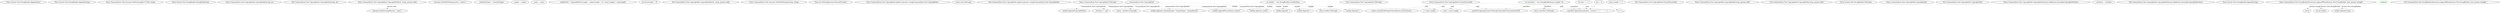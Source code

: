 digraph  {
m2_35 [cluster="System.Text.StringBuilder.Append(char)", file="OptionSpecification.cs", label="Entry System.Text.StringBuilder.Append(char)", span="0-0"];
m2_34 [cluster="System.Text.StringBuilder.Append(string)", file="OptionSpecification.cs", label="Entry System.Text.StringBuilder.Append(string)", span="0-0"];
m2_19 [cluster="CommandLine.Utils.Assumes.NotZeroLength<T>(T[], string)", file="OptionSpecification.cs", label="Entry CommandLine.Utils.Assumes.NotZeroLength<T>(T[], string)", span="70-70"];
m2_33 [cluster="System.Text.StringBuilder.StringBuilder(int)", file="OptionSpecification.cs", label="Entry System.Text.StringBuilder.StringBuilder(int)", span="0-0"];
m2_5 [cluster="CommandLine.Text.CopyrightInfo.CopyrightInfo(string, int)", file="OptionSpecification.cs", label="Entry CommandLine.Text.CopyrightInfo.CopyrightInfo(string, int)", span="70-70"];
m2_6 [cluster="CommandLine.Text.CopyrightInfo.CopyrightInfo(string, int)", file="OptionSpecification.cs", label="Exit CommandLine.Text.CopyrightInfo.CopyrightInfo(string, int)", span="70-70"];
m2_9 [cluster="CommandLine.Text.CopyrightInfo.CopyrightInfo(bool, string, params int[])", file="OptionSpecification.cs", label="Entry CommandLine.Text.CopyrightInfo.CopyrightInfo(bool, string, params int[])", span="97-97"];
m2_10 [cluster="CommandLine.Text.CopyrightInfo.CopyrightInfo(bool, string, params int[])", file="OptionSpecification.cs", label="Assumes.NotNullOrEmpty(author, ''author'')", span="99-99"];
m2_11 [cluster="CommandLine.Text.CopyrightInfo.CopyrightInfo(bool, string, params int[])", file="OptionSpecification.cs", label="Assumes.NotZeroLength(years, ''years'')", span="100-100"];
m2_13 [cluster="CommandLine.Text.CopyrightInfo.CopyrightInfo(bool, string, params int[])", file="OptionSpecification.cs", label="_isSymbolUpper = isSymbolUpper", span="103-103"];
m2_14 [cluster="CommandLine.Text.CopyrightInfo.CopyrightInfo(bool, string, params int[])", file="OptionSpecification.cs", label="_author = author", span="104-104"];
m2_15 [cluster="CommandLine.Text.CopyrightInfo.CopyrightInfo(bool, string, params int[])", file="OptionSpecification.cs", label="_years = years", span="105-105"];
m2_16 [cluster="CommandLine.Text.CopyrightInfo.CopyrightInfo(bool, string, params int[])", file="OptionSpecification.cs", label="_builderSize = CopyrightWord.Length + author.Length + (4 * years.Length) + extraLength", span="106-106"];
m2_12 [cluster="CommandLine.Text.CopyrightInfo.CopyrightInfo(bool, string, params int[])", file="OptionSpecification.cs", label="int extraLength = 10", span="102-102"];
m2_17 [cluster="CommandLine.Text.CopyrightInfo.CopyrightInfo(bool, string, params int[])", file="OptionSpecification.cs", label="Exit CommandLine.Text.CopyrightInfo.CopyrightInfo(bool, string, params int[])", span="97-97"];
m2_18 [cluster="CommandLine.Utils.Assumes.NotNullOrEmpty(string, string)", file="OptionSpecification.cs", label="Entry CommandLine.Utils.Assumes.NotNullOrEmpty(string, string)", span="54-54"];
m2_53 [cluster="int.ToString(System.IFormatProvider)", file="OptionSpecification.cs", label="Entry int.ToString(System.IFormatProvider)", span="0-0"];
m2_38 [cluster="CommandLine.Text.CopyrightInfo.implicit operator string(CommandLine.Text.CopyrightInfo)", file="OptionSpecification.cs", label="Entry CommandLine.Text.CopyrightInfo.implicit operator string(CommandLine.Text.CopyrightInfo)", span="136-136"];
m2_39 [cluster="CommandLine.Text.CopyrightInfo.implicit operator string(CommandLine.Text.CopyrightInfo)", file="OptionSpecification.cs", label="return info.ToString();", span="138-138"];
m2_40 [cluster="CommandLine.Text.CopyrightInfo.implicit operator string(CommandLine.Text.CopyrightInfo)", file="OptionSpecification.cs", label="Exit CommandLine.Text.CopyrightInfo.implicit operator string(CommandLine.Text.CopyrightInfo)", span="136-136"];
m2_20 [cluster="CommandLine.Text.CopyrightInfo.ToString()", file="OptionSpecification.cs", label="Entry CommandLine.Text.CopyrightInfo.ToString()", span="113-113"];
m2_21 [cluster="CommandLine.Text.CopyrightInfo.ToString()", file="OptionSpecification.cs", label="_attribute != null", span="115-115"];
m2_22 [cluster="CommandLine.Text.CopyrightInfo.ToString()", file="OptionSpecification.cs", label="return _attribute.Copyright;", span="117-117"];
m2_23 [cluster="CommandLine.Text.CopyrightInfo.ToString()", file="OptionSpecification.cs", label="var builder = new StringBuilder(_builderSize)", span="120-120"];
m2_24 [cluster="CommandLine.Text.CopyrightInfo.ToString()", file="OptionSpecification.cs", label="builder.Append(CopyrightWord)", span="121-121"];
m2_25 [cluster="CommandLine.Text.CopyrightInfo.ToString()", file="OptionSpecification.cs", label="builder.Append(' ')", span="122-122"];
m2_26 [cluster="CommandLine.Text.CopyrightInfo.ToString()", file="OptionSpecification.cs", label="builder.Append(_isSymbolUpper ? SymbolUpper : SymbolLower)", span="123-123"];
m2_27 [cluster="CommandLine.Text.CopyrightInfo.ToString()", file="OptionSpecification.cs", label="builder.Append(' ')", span="124-124"];
m2_28 [cluster="CommandLine.Text.CopyrightInfo.ToString()", file="OptionSpecification.cs", label="builder.Append(FormatYears(_years))", span="125-125"];
m2_29 [cluster="CommandLine.Text.CopyrightInfo.ToString()", file="OptionSpecification.cs", label="builder.Append(' ')", span="126-126"];
m2_30 [cluster="CommandLine.Text.CopyrightInfo.ToString()", file="OptionSpecification.cs", label="builder.Append(_author)", span="127-127"];
m2_31 [cluster="CommandLine.Text.CopyrightInfo.ToString()", file="OptionSpecification.cs", label="return builder.ToString();", span="128-128"];
m2_32 [cluster="CommandLine.Text.CopyrightInfo.ToString()", file="OptionSpecification.cs", label="Exit CommandLine.Text.CopyrightInfo.ToString()", span="113-113"];
m2_36 [cluster="CommandLine.Text.CopyrightInfo.FormatYears(int[])", file="OptionSpecification.cs", label="Entry CommandLine.Text.CopyrightInfo.FormatYears(int[])", span="155-155"];
m2_41 [cluster="CommandLine.Text.CopyrightInfo.FormatYears(int[])", file="OptionSpecification.cs", label="years.Length == 1", span="157-157"];
m2_42 [cluster="CommandLine.Text.CopyrightInfo.FormatYears(int[])", file="OptionSpecification.cs", label="return years[0].ToString(CultureInfo.InvariantCulture);", span="159-159"];
m2_43 [cluster="CommandLine.Text.CopyrightInfo.FormatYears(int[])", file="OptionSpecification.cs", label="var yearsPart = new StringBuilder(years.Length * 6)", span="161-161"];
m2_45 [cluster="CommandLine.Text.CopyrightInfo.FormatYears(int[])", file="OptionSpecification.cs", label="i < years.Length", span="162-162"];
m2_46 [cluster="CommandLine.Text.CopyrightInfo.FormatYears(int[])", file="OptionSpecification.cs", label="yearsPart.Append(years[i].ToString(CultureInfo.InvariantCulture))", span="164-164"];
m2_48 [cluster="CommandLine.Text.CopyrightInfo.FormatYears(int[])", file="OptionSpecification.cs", label="next < years.Length", span="166-166"];
m2_49 [cluster="CommandLine.Text.CopyrightInfo.FormatYears(int[])", file="OptionSpecification.cs", label="yearsPart.Append(years[next] - years[i] > 1 ? '' - '' : '', '')", span="168-168"];
m2_44 [cluster="CommandLine.Text.CopyrightInfo.FormatYears(int[])", file="OptionSpecification.cs", label="int i = 0", span="162-162"];
m2_51 [cluster="CommandLine.Text.CopyrightInfo.FormatYears(int[])", file="OptionSpecification.cs", label="return yearsPart.ToString();", span="171-171"];
m2_47 [cluster="CommandLine.Text.CopyrightInfo.FormatYears(int[])", file="OptionSpecification.cs", label="int next = i + 1", span="165-165"];
m2_50 [cluster="CommandLine.Text.CopyrightInfo.FormatYears(int[])", file="OptionSpecification.cs", label="i++", span="162-162"];
m2_52 [cluster="CommandLine.Text.CopyrightInfo.FormatYears(int[])", file="OptionSpecification.cs", label="Exit CommandLine.Text.CopyrightInfo.FormatYears(int[])", span="155-155"];
m2_7 [cluster="CommandLine.Text.CopyrightInfo.CopyrightInfo(string, params int[])", file="OptionSpecification.cs", label="Entry CommandLine.Text.CopyrightInfo.CopyrightInfo(string, params int[])", span="83-83"];
m2_8 [cluster="CommandLine.Text.CopyrightInfo.CopyrightInfo(string, params int[])", file="OptionSpecification.cs", label="Exit CommandLine.Text.CopyrightInfo.CopyrightInfo(string, params int[])", span="83-83"];
m2_37 [cluster="System.Text.StringBuilder.ToString()", file="OptionSpecification.cs", label="Entry System.Text.StringBuilder.ToString()", span="0-0"];
m2_3 [cluster="CommandLine.Text.CopyrightInfo.CopyrightInfo()", file="OptionSpecification.cs", label="Entry CommandLine.Text.CopyrightInfo.CopyrightInfo()", span="59-59"];
m2_4 [cluster="CommandLine.Text.CopyrightInfo.CopyrightInfo()", file="OptionSpecification.cs", label="Exit CommandLine.Text.CopyrightInfo.CopyrightInfo()", span="59-59"];
m2_0 [cluster="CommandLine.Text.CopyrightInfo.CopyrightInfo(System.Reflection.AssemblyCopyrightAttribute)", file="OptionSpecification.cs", label="Entry CommandLine.Text.CopyrightInfo.CopyrightInfo(System.Reflection.AssemblyCopyrightAttribute)", span="51-51"];
m2_1 [cluster="CommandLine.Text.CopyrightInfo.CopyrightInfo(System.Reflection.AssemblyCopyrightAttribute)", file="OptionSpecification.cs", label="_attribute = attribute", span="53-53"];
m2_2 [cluster="CommandLine.Text.CopyrightInfo.CopyrightInfo(System.Reflection.AssemblyCopyrightAttribute)", file="OptionSpecification.cs", label="Exit CommandLine.Text.CopyrightInfo.CopyrightInfo(System.Reflection.AssemblyCopyrightAttribute)", span="51-51"];
m2_54 [file="OptionSpecification.cs", label="CommandLine.Text.CopyrightInfo", span=""];
m3_6 [cluster="System.Text.StringBuilder.Append(string)", file="StringBuilderExtensions.cs", label="Entry System.Text.StringBuilder.Append(string)", span="0-0"];
m3_0 [cluster="CommandLine.Text.StringBuilderExtensions.AppendWhen(System.Text.StringBuilder, bool, params string[])", file="StringBuilderExtensions.cs", label="Entry CommandLine.Text.StringBuilderExtensions.AppendWhen(System.Text.StringBuilder, bool, params string[])", span="9-9"];
m3_1 [cluster="CommandLine.Text.StringBuilderExtensions.AppendWhen(System.Text.StringBuilder, bool, params string[])", color=green, community=0, file="StringBuilderExtensions.cs", label=condition, prediction=0, span="11-11"];
m3_2 [cluster="CommandLine.Text.StringBuilderExtensions.AppendWhen(System.Text.StringBuilder, bool, params string[])", file="StringBuilderExtensions.cs", label=values, span="13-13"];
m3_4 [cluster="CommandLine.Text.StringBuilderExtensions.AppendWhen(System.Text.StringBuilder, bool, params string[])", file="StringBuilderExtensions.cs", label="return builder;", span="18-18"];
m3_3 [cluster="CommandLine.Text.StringBuilderExtensions.AppendWhen(System.Text.StringBuilder, bool, params string[])", file="StringBuilderExtensions.cs", label="builder.Append(value)", span="15-15"];
m3_5 [cluster="CommandLine.Text.StringBuilderExtensions.AppendWhen(System.Text.StringBuilder, bool, params string[])", file="StringBuilderExtensions.cs", label="Exit CommandLine.Text.StringBuilderExtensions.AppendWhen(System.Text.StringBuilder, bool, params string[])", span="9-9"];
m2_9 -> m2_11  [color=darkseagreen4, key=1, label="params int[]", style=dashed];
m2_23 -> m2_25  [color=darkseagreen4, key=1, label=builder, style=dashed];
m2_23 -> m2_26  [color=darkseagreen4, key=1, label=builder, style=dashed];
m2_23 -> m2_27  [color=darkseagreen4, key=1, label=builder, style=dashed];
m2_23 -> m2_28  [color=darkseagreen4, key=1, label=builder, style=dashed];
m2_23 -> m2_29  [color=darkseagreen4, key=1, label=builder, style=dashed];
m2_23 -> m2_30  [color=darkseagreen4, key=1, label=builder, style=dashed];
m2_23 -> m2_31  [color=darkseagreen4, key=1, label=builder, style=dashed];
m2_36 -> m2_42  [color=darkseagreen4, key=1, label="int[]", style=dashed];
m2_36 -> m2_45  [color=darkseagreen4, key=1, label="int[]", style=dashed];
m2_36 -> m2_46  [color=darkseagreen4, key=1, label="int[]", style=dashed];
m2_36 -> m2_48  [color=darkseagreen4, key=1, label="int[]", style=dashed];
m2_36 -> m2_49  [color=darkseagreen4, key=1, label="int[]", style=dashed];
m2_43 -> m2_46  [color=darkseagreen4, key=1, label=yearsPart, style=dashed];
m2_43 -> m2_49  [color=darkseagreen4, key=1, label=yearsPart, style=dashed];
m2_43 -> m2_51  [color=darkseagreen4, key=1, label=yearsPart, style=dashed];
m2_44 -> m2_46  [color=darkseagreen4, key=1, label=i, style=dashed];
m2_44 -> m2_49  [color=darkseagreen4, key=1, label=i, style=dashed];
m2_44 -> m2_50  [color=darkseagreen4, key=1, label=i, style=dashed];
m2_47 -> m2_49  [color=darkseagreen4, key=1, label=next, style=dashed];
m2_50 -> m2_50  [color=darkseagreen4, key=1, label=i, style=dashed];
m2_54 -> m2_21  [color=darkseagreen4, key=1, label="CommandLine.Text.CopyrightInfo", style=dashed];
m2_54 -> m2_22  [color=darkseagreen4, key=1, label="CommandLine.Text.CopyrightInfo", style=dashed];
m2_54 -> m2_24  [color=darkseagreen4, key=1, label="CommandLine.Text.CopyrightInfo", style=dashed];
m2_54 -> m2_26  [color=darkseagreen4, key=1, label="CommandLine.Text.CopyrightInfo", style=dashed];
m2_54 -> m2_28  [color=darkseagreen4, key=1, label="CommandLine.Text.CopyrightInfo", style=dashed];
m2_54 -> m2_30  [color=darkseagreen4, key=1, label="CommandLine.Text.CopyrightInfo", style=dashed];
m3_0 -> m3_2  [color=darkseagreen4, key=1, label="params string[]", style=dashed];
m3_0 -> m3_3  [color=darkseagreen4, key=1, label="System.Text.StringBuilder", style=dashed];
m3_0 -> m3_4  [color=darkseagreen4, key=1, label="System.Text.StringBuilder", style=dashed];
}
